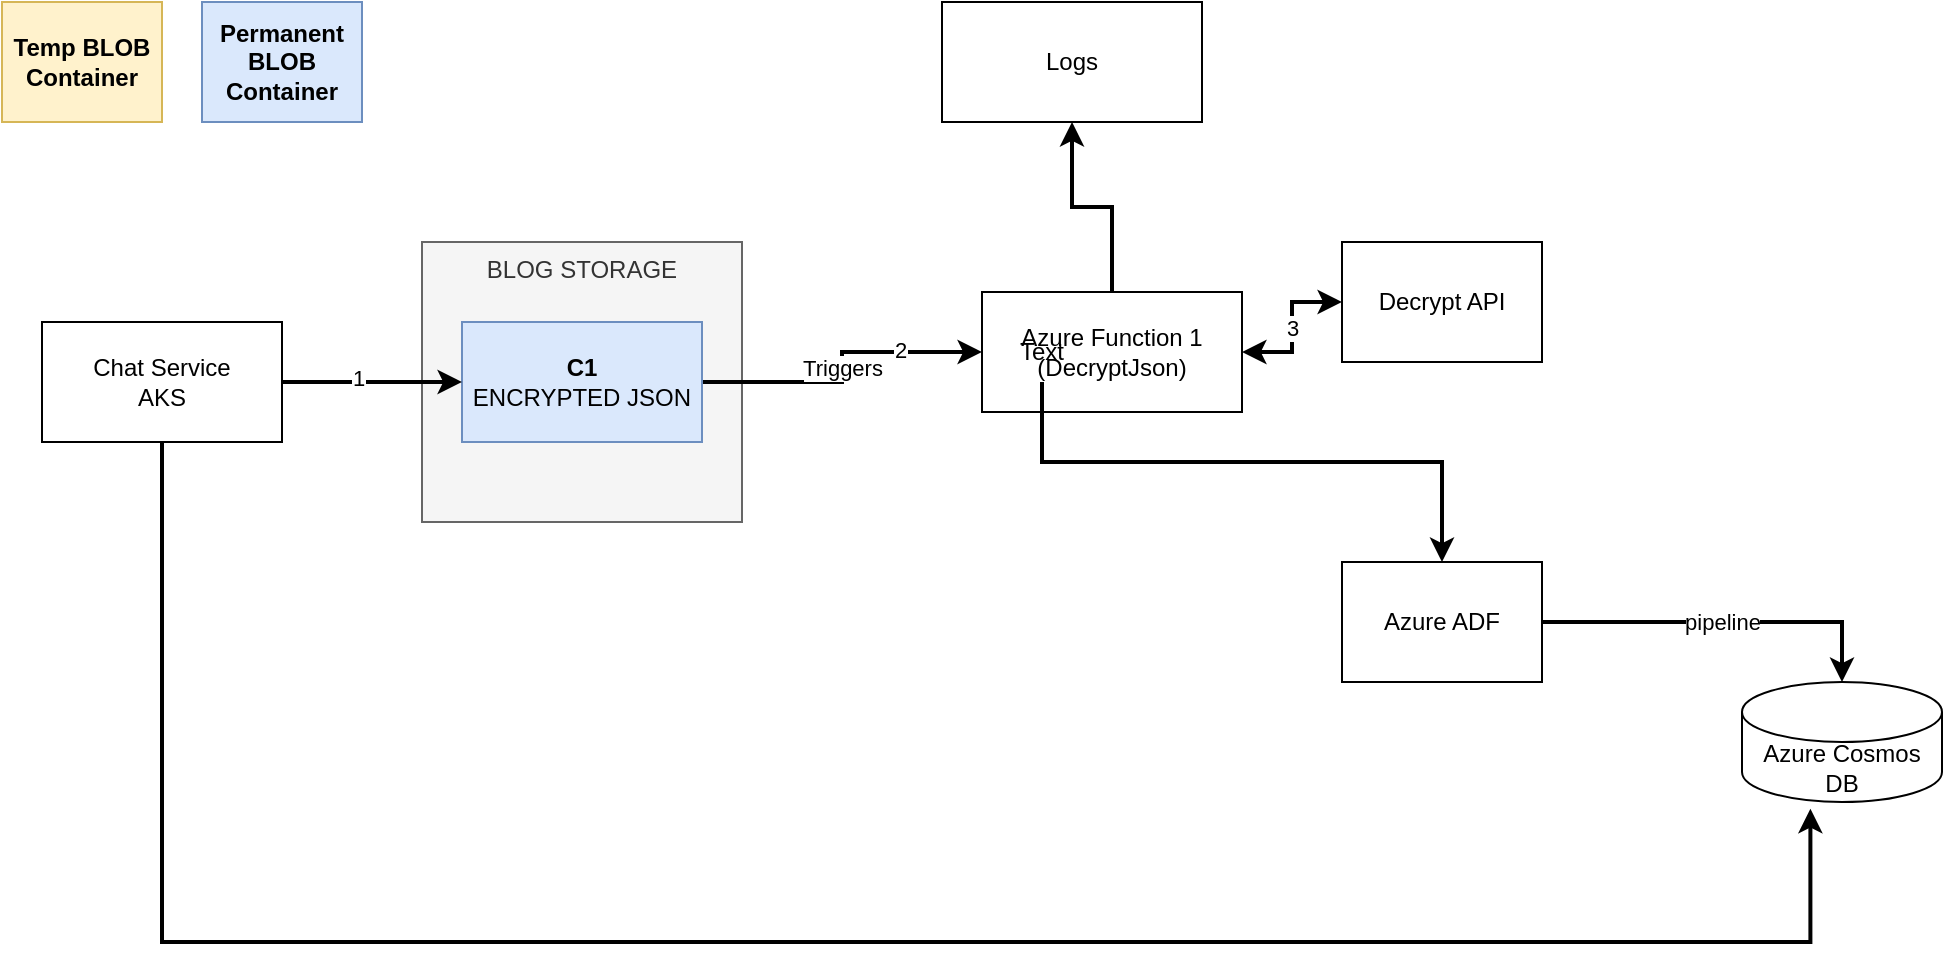 <mxfile version="20.1.1" type="github">
  <diagram id="sZPvFUFMKZ4F_imw59td" name="Page-1">
    <mxGraphModel dx="1906" dy="566" grid="1" gridSize="10" guides="1" tooltips="1" connect="1" arrows="1" fold="1" page="1" pageScale="1" pageWidth="850" pageHeight="1100" math="0" shadow="0">
      <root>
        <mxCell id="0" />
        <mxCell id="1" parent="0" />
        <mxCell id="BF5fTVdqFxl0USWXwOXD-2" value="BLOG STORAGE" style="rounded=0;whiteSpace=wrap;html=1;verticalAlign=top;fillColor=#f5f5f5;fontColor=#333333;strokeColor=#666666;" parent="1" vertex="1">
          <mxGeometry x="120" y="120" width="160" height="140" as="geometry" />
        </mxCell>
        <mxCell id="BF5fTVdqFxl0USWXwOXD-9" value="Triggers" style="edgeStyle=orthogonalEdgeStyle;rounded=0;orthogonalLoop=1;jettySize=auto;html=1;entryX=0;entryY=0.5;entryDx=0;entryDy=0;startArrow=none;startFill=0;strokeWidth=2;" parent="1" source="BF5fTVdqFxl0USWXwOXD-4" target="BF5fTVdqFxl0USWXwOXD-8" edge="1">
          <mxGeometry relative="1" as="geometry" />
        </mxCell>
        <mxCell id="BF5fTVdqFxl0USWXwOXD-11" value="2" style="edgeLabel;html=1;align=center;verticalAlign=middle;resizable=0;points=[];" parent="BF5fTVdqFxl0USWXwOXD-9" vertex="1" connectable="0">
          <mxGeometry x="0.466" y="1" relative="1" as="geometry">
            <mxPoint as="offset" />
          </mxGeometry>
        </mxCell>
        <mxCell id="BF5fTVdqFxl0USWXwOXD-4" value="&lt;b&gt;C1&lt;br&gt;&lt;/b&gt;ENCRYPTED JSON" style="rounded=0;whiteSpace=wrap;html=1;fillColor=#dae8fc;strokeColor=#6c8ebf;" parent="1" vertex="1">
          <mxGeometry x="140" y="160" width="120" height="60" as="geometry" />
        </mxCell>
        <mxCell id="BF5fTVdqFxl0USWXwOXD-6" style="edgeStyle=orthogonalEdgeStyle;rounded=0;orthogonalLoop=1;jettySize=auto;html=1;entryX=0;entryY=0.5;entryDx=0;entryDy=0;startArrow=none;startFill=0;strokeWidth=2;" parent="1" source="BF5fTVdqFxl0USWXwOXD-5" target="BF5fTVdqFxl0USWXwOXD-4" edge="1">
          <mxGeometry relative="1" as="geometry" />
        </mxCell>
        <mxCell id="BF5fTVdqFxl0USWXwOXD-7" value="1" style="edgeLabel;html=1;align=center;verticalAlign=middle;resizable=0;points=[];" parent="BF5fTVdqFxl0USWXwOXD-6" vertex="1" connectable="0">
          <mxGeometry x="-0.172" y="2" relative="1" as="geometry">
            <mxPoint as="offset" />
          </mxGeometry>
        </mxCell>
        <mxCell id="Tkg0j6Gxo0WgARFV759t-2" style="edgeStyle=orthogonalEdgeStyle;rounded=0;orthogonalLoop=1;jettySize=auto;html=1;entryX=0.342;entryY=1.056;entryDx=0;entryDy=0;entryPerimeter=0;strokeWidth=2;" edge="1" parent="1" source="BF5fTVdqFxl0USWXwOXD-5" target="BF5fTVdqFxl0USWXwOXD-25">
          <mxGeometry relative="1" as="geometry">
            <Array as="points">
              <mxPoint x="-10" y="470" />
              <mxPoint x="814" y="470" />
            </Array>
          </mxGeometry>
        </mxCell>
        <mxCell id="BF5fTVdqFxl0USWXwOXD-5" value="Chat Service&lt;br&gt;AKS" style="rounded=0;whiteSpace=wrap;html=1;" parent="1" vertex="1">
          <mxGeometry x="-70" y="160" width="120" height="60" as="geometry" />
        </mxCell>
        <mxCell id="BF5fTVdqFxl0USWXwOXD-14" value="3" style="edgeStyle=orthogonalEdgeStyle;rounded=0;orthogonalLoop=1;jettySize=auto;html=1;startArrow=classic;startFill=1;strokeWidth=2;" parent="1" source="BF5fTVdqFxl0USWXwOXD-8" target="BF5fTVdqFxl0USWXwOXD-10" edge="1">
          <mxGeometry relative="1" as="geometry" />
        </mxCell>
        <mxCell id="BF5fTVdqFxl0USWXwOXD-31" style="edgeStyle=orthogonalEdgeStyle;rounded=0;orthogonalLoop=1;jettySize=auto;html=1;entryX=0.5;entryY=1;entryDx=0;entryDy=0;startArrow=none;startFill=0;strokeWidth=2;" parent="1" source="BF5fTVdqFxl0USWXwOXD-8" target="BF5fTVdqFxl0USWXwOXD-30" edge="1">
          <mxGeometry relative="1" as="geometry" />
        </mxCell>
        <mxCell id="BF5fTVdqFxl0USWXwOXD-8" value="Azure Function 1&lt;br&gt;(DecryptJson)" style="rounded=0;whiteSpace=wrap;html=1;verticalAlign=middle;" parent="1" vertex="1">
          <mxGeometry x="400" y="145" width="130" height="60" as="geometry" />
        </mxCell>
        <mxCell id="BF5fTVdqFxl0USWXwOXD-10" value="Decrypt API" style="rounded=0;whiteSpace=wrap;html=1;" parent="1" vertex="1">
          <mxGeometry x="580" y="120" width="100" height="60" as="geometry" />
        </mxCell>
        <mxCell id="BF5fTVdqFxl0USWXwOXD-22" value="&lt;b&gt;Temp BLOB Container&lt;/b&gt;" style="rounded=0;whiteSpace=wrap;html=1;fillColor=#fff2cc;strokeColor=#d6b656;" parent="1" vertex="1">
          <mxGeometry x="-90" width="80" height="60" as="geometry" />
        </mxCell>
        <mxCell id="BF5fTVdqFxl0USWXwOXD-23" value="&lt;b&gt;Permanent BLOB Container&lt;/b&gt;" style="rounded=0;whiteSpace=wrap;html=1;fillColor=#dae8fc;strokeColor=#6c8ebf;" parent="1" vertex="1">
          <mxGeometry x="10" width="80" height="60" as="geometry" />
        </mxCell>
        <mxCell id="BF5fTVdqFxl0USWXwOXD-26" value="pipeline" style="edgeStyle=orthogonalEdgeStyle;rounded=0;orthogonalLoop=1;jettySize=auto;html=1;entryX=0.5;entryY=0;entryDx=0;entryDy=0;entryPerimeter=0;startArrow=none;startFill=0;strokeWidth=2;" parent="1" source="BF5fTVdqFxl0USWXwOXD-24" target="BF5fTVdqFxl0USWXwOXD-25" edge="1">
          <mxGeometry relative="1" as="geometry" />
        </mxCell>
        <mxCell id="BF5fTVdqFxl0USWXwOXD-24" value="Azure ADF" style="rounded=0;whiteSpace=wrap;html=1;verticalAlign=middle;" parent="1" vertex="1">
          <mxGeometry x="580" y="280" width="100" height="60" as="geometry" />
        </mxCell>
        <mxCell id="BF5fTVdqFxl0USWXwOXD-25" value="Azure Cosmos DB" style="shape=cylinder3;whiteSpace=wrap;html=1;boundedLbl=1;backgroundOutline=1;size=15;" parent="1" vertex="1">
          <mxGeometry x="780" y="340" width="100" height="60" as="geometry" />
        </mxCell>
        <mxCell id="BF5fTVdqFxl0USWXwOXD-30" value="Logs" style="rounded=0;whiteSpace=wrap;html=1;verticalAlign=middle;" parent="1" vertex="1">
          <mxGeometry x="380" width="130" height="60" as="geometry" />
        </mxCell>
        <mxCell id="Tkg0j6Gxo0WgARFV759t-3" style="edgeStyle=orthogonalEdgeStyle;rounded=0;orthogonalLoop=1;jettySize=auto;html=1;strokeWidth=2;" edge="1" parent="1" source="Tkg0j6Gxo0WgARFV759t-1" target="BF5fTVdqFxl0USWXwOXD-24">
          <mxGeometry relative="1" as="geometry">
            <Array as="points">
              <mxPoint x="430" y="230" />
              <mxPoint x="630" y="230" />
            </Array>
          </mxGeometry>
        </mxCell>
        <mxCell id="Tkg0j6Gxo0WgARFV759t-1" value="Text" style="text;html=1;strokeColor=none;fillColor=none;align=center;verticalAlign=middle;whiteSpace=wrap;rounded=0;" vertex="1" parent="1">
          <mxGeometry x="400" y="160" width="60" height="30" as="geometry" />
        </mxCell>
      </root>
    </mxGraphModel>
  </diagram>
</mxfile>

